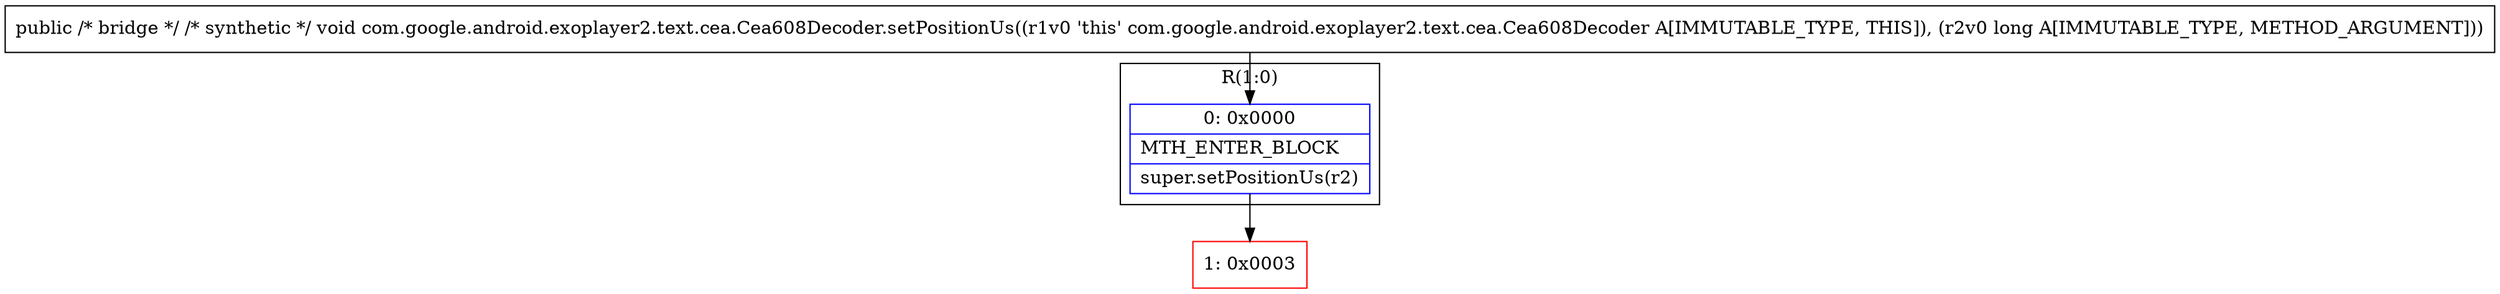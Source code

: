 digraph "CFG forcom.google.android.exoplayer2.text.cea.Cea608Decoder.setPositionUs(J)V" {
subgraph cluster_Region_1236112158 {
label = "R(1:0)";
node [shape=record,color=blue];
Node_0 [shape=record,label="{0\:\ 0x0000|MTH_ENTER_BLOCK\l|super.setPositionUs(r2)\l}"];
}
Node_1 [shape=record,color=red,label="{1\:\ 0x0003}"];
MethodNode[shape=record,label="{public \/* bridge *\/ \/* synthetic *\/ void com.google.android.exoplayer2.text.cea.Cea608Decoder.setPositionUs((r1v0 'this' com.google.android.exoplayer2.text.cea.Cea608Decoder A[IMMUTABLE_TYPE, THIS]), (r2v0 long A[IMMUTABLE_TYPE, METHOD_ARGUMENT])) }"];
MethodNode -> Node_0;
Node_0 -> Node_1;
}

